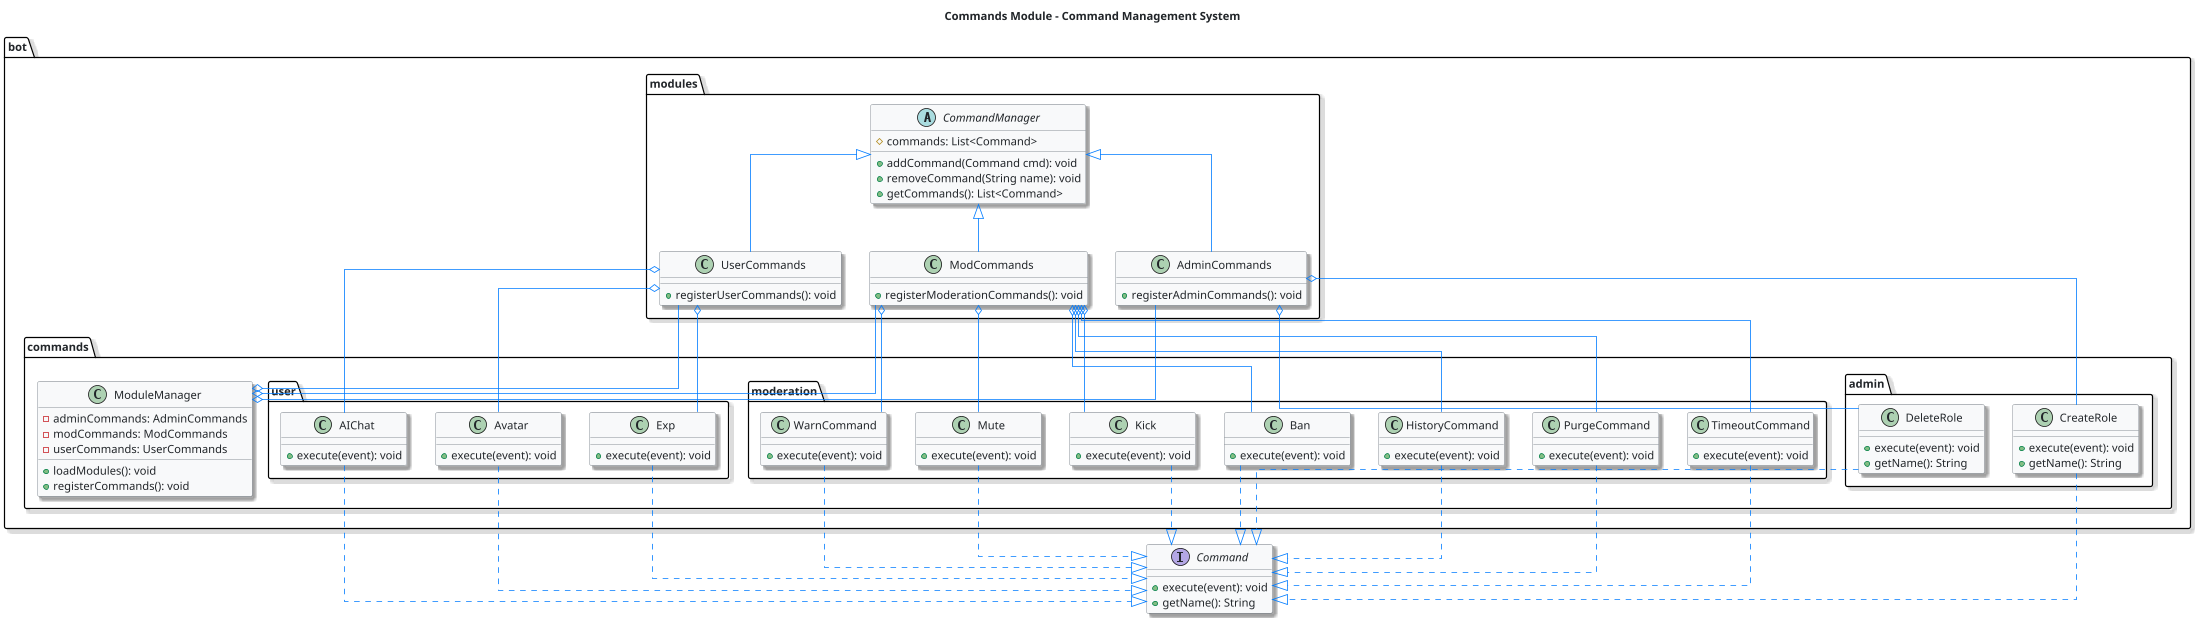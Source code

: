 @startuml Commands_Module
scale 0.8
skinparam backgroundColor white
skinparam classBackgroundColor #f8f9fa
skinparam classBorderColor #6c757d
skinparam classFontColor #212529
skinparam interfaceFontColor #212529
skinparam abstractBackgroundColor #fff3cd
skinparam noteFontColor #212529
skinparam packageTitleColor #495057
skinparam packageTitleFontColor #495057
skinparam defaultFontColor #212529
skinparam ArrowColor #007bff
skinparam shadowing true
skinparam linetype ortho

title Commands Module - Command Management System

interface Command {
  +execute(event): void
  +getName(): String
}

package bot.commands {
  class ModuleManager {
    -adminCommands: AdminCommands
    -modCommands: ModCommands
    -userCommands: UserCommands
    +loadModules(): void
    +registerCommands(): void
  }
}

package bot.modules {
  abstract class CommandManager {
    #commands: List<Command>
    +addCommand(Command cmd): void
    +removeCommand(String name): void
    +getCommands(): List<Command>
  }
  
  class AdminCommands {
    +registerAdminCommands(): void
  }
  
  class ModCommands {
    +registerModerationCommands(): void
  }
  
  class UserCommands {
    +registerUserCommands(): void
  }
}

package bot.commands.admin {
  class CreateRole {
    +execute(event): void
    +getName(): String
  }
  
  class DeleteRole {
    +execute(event): void
    +getName(): String
  }
}

package bot.commands.moderation {
  class Ban {
    +execute(event): void
  }
  
  class Kick {
    +execute(event): void
  }
  
  class Mute {
    +execute(event): void
  }
  
  class WarnCommand {
    +execute(event): void
  }
  
  class TimeoutCommand {
    +execute(event): void
  }
  
  class PurgeCommand {
    +execute(event): void
  }
  
  class HistoryCommand {
    +execute(event): void
  }
}

package bot.commands.user {
  class Avatar {
    +execute(event): void
  }
  
  class AIChat {
    +execute(event): void
  }
  
  class Exp {
    +execute(event): void
  }
}

' Relaciones de herencia
CommandManager <|-- AdminCommands
CommandManager <|-- ModCommands
CommandManager <|-- UserCommands

' Implementaciones de Command
CreateRole ..|> Command
DeleteRole ..|> Command
Ban ..|> Command
Kick ..|> Command
Mute ..|> Command
WarnCommand ..|> Command
TimeoutCommand ..|> Command
PurgeCommand ..|> Command
HistoryCommand ..|> Command
Avatar ..|> Command
AIChat ..|> Command
Exp ..|> Command

' Composición del ModuleManager
ModuleManager o-- AdminCommands
ModuleManager o-- ModCommands
ModuleManager o-- UserCommands

' Agregación de comandos
AdminCommands o-- CreateRole
AdminCommands o-- DeleteRole
ModCommands o-- Ban
ModCommands o-- Kick
ModCommands o-- Mute
ModCommands o-- WarnCommand
ModCommands o-- TimeoutCommand
ModCommands o-- PurgeCommand
ModCommands o-- HistoryCommand
UserCommands o-- Avatar
UserCommands o-- AIChat
UserCommands o-- Exp

@enduml
